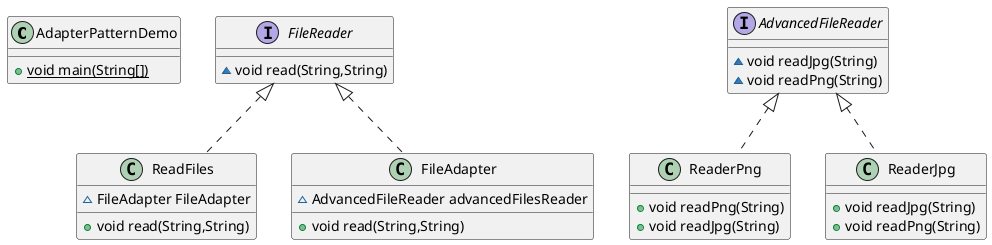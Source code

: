 @startuml
class AdapterPatternDemo {
+ {static} void main(String[])
}
class ReadFiles {
~ FileAdapter FileAdapter
+ void read(String,String)
}
class FileAdapter {
~ AdvancedFileReader advancedFilesReader
+ void read(String,String)
}
interface FileReader {
~ void read(String,String)
}
interface AdvancedFileReader {
~ void readJpg(String)
~ void readPng(String)
}
class ReaderPng {
+ void readPng(String)
+ void readJpg(String)
}
class ReaderJpg {
+ void readJpg(String)
+ void readPng(String)
}


FileReader <|.. ReadFiles
FileReader <|.. FileAdapter
AdvancedFileReader <|.. ReaderPng
AdvancedFileReader <|.. ReaderJpg
@enduml
